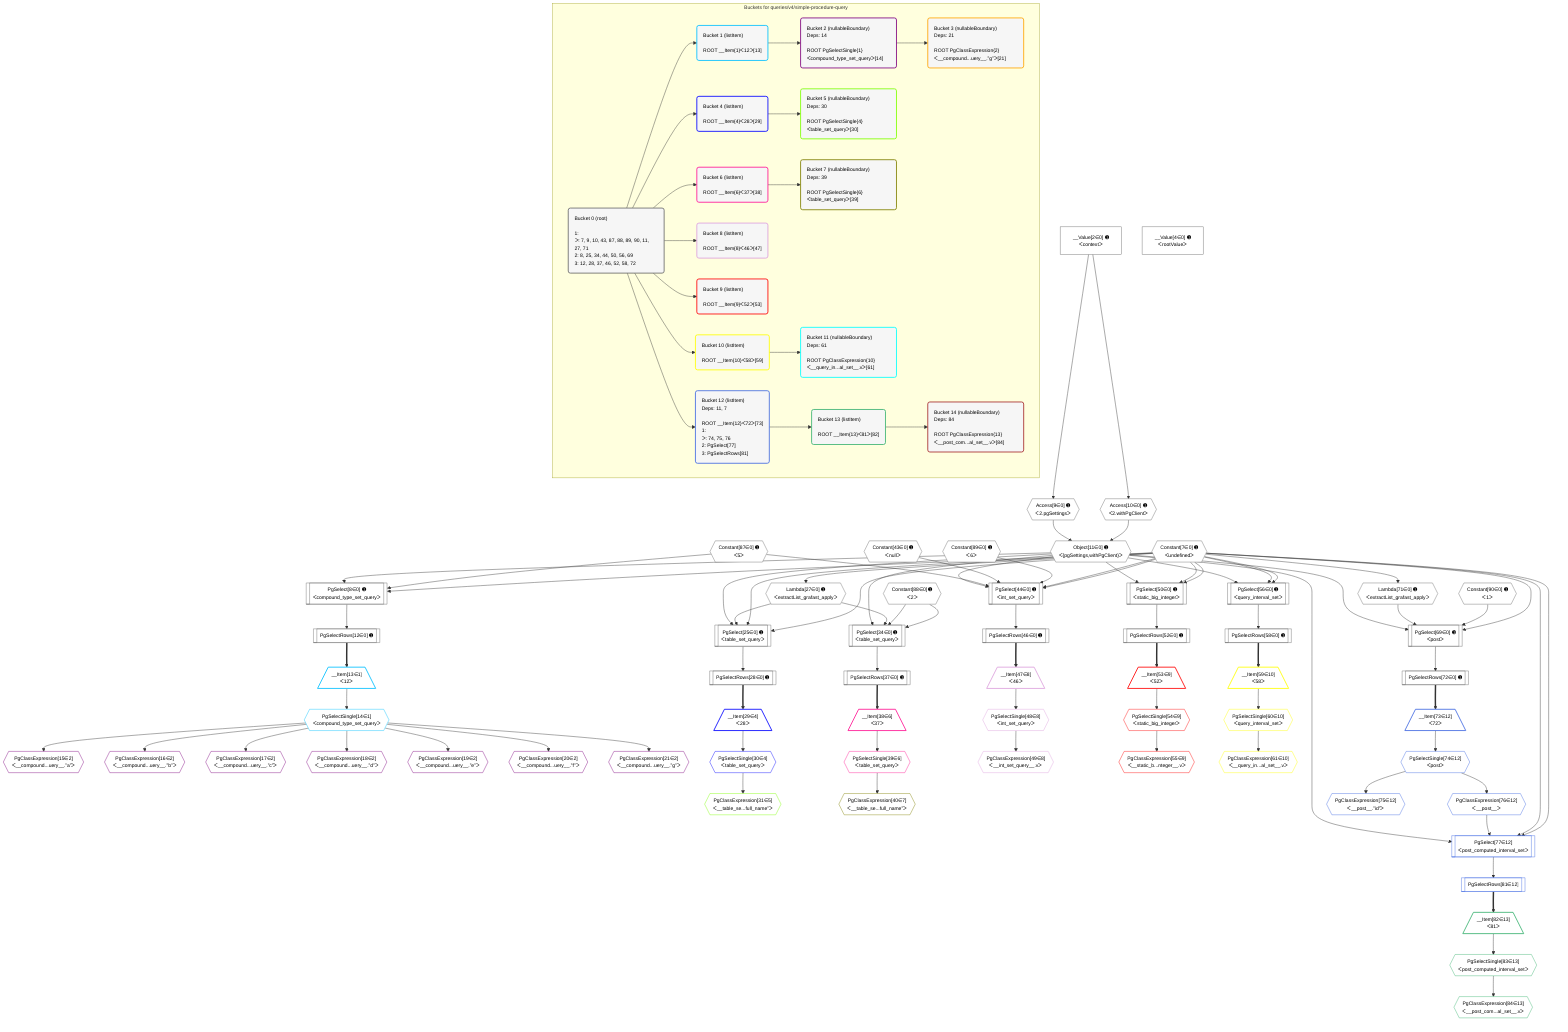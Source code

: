 %%{init: {'themeVariables': { 'fontSize': '12px'}}}%%
graph TD
    classDef path fill:#eee,stroke:#000,color:#000
    classDef plan fill:#fff,stroke-width:1px,color:#000
    classDef itemplan fill:#fff,stroke-width:2px,color:#000
    classDef unbatchedplan fill:#dff,stroke-width:1px,color:#000
    classDef sideeffectplan fill:#fcc,stroke-width:2px,color:#000
    classDef bucket fill:#f6f6f6,color:#000,stroke-width:2px,text-align:left


    %% plan dependencies
    PgSelect44[["PgSelect[44∈0] ➊<br />ᐸint_set_queryᐳ"]]:::plan
    Object11{{"Object[11∈0] ➊<br />ᐸ{pgSettings,withPgClient}ᐳ"}}:::plan
    Constant87{{"Constant[87∈0] ➊<br />ᐸ5ᐳ"}}:::plan
    Constant43{{"Constant[43∈0] ➊<br />ᐸnullᐳ"}}:::plan
    Constant89{{"Constant[89∈0] ➊<br />ᐸ6ᐳ"}}:::plan
    Constant7{{"Constant[7∈0] ➊<br />ᐸundefinedᐳ"}}:::plan
    Object11 & Constant87 & Constant43 & Constant89 & Constant7 & Constant7 --> PgSelect44
    PgSelect25[["PgSelect[25∈0] ➊<br />ᐸtable_set_queryᐳ"]]:::plan
    Lambda27{{"Lambda[27∈0] ➊<br />ᐸextractList_grafast_applyᐳ"}}:::plan
    Object11 & Lambda27 & Constant7 & Constant7 --> PgSelect25
    PgSelect34[["PgSelect[34∈0] ➊<br />ᐸtable_set_queryᐳ"]]:::plan
    Constant88{{"Constant[88∈0] ➊<br />ᐸ2ᐳ"}}:::plan
    Object11 & Lambda27 & Constant88 & Constant88 --> PgSelect34
    PgSelect69[["PgSelect[69∈0] ➊<br />ᐸpostᐳ"]]:::plan
    Lambda71{{"Lambda[71∈0] ➊<br />ᐸextractList_grafast_applyᐳ"}}:::plan
    Constant90{{"Constant[90∈0] ➊<br />ᐸ1ᐳ"}}:::plan
    Object11 & Lambda71 & Constant90 & Constant7 --> PgSelect69
    PgSelect8[["PgSelect[8∈0] ➊<br />ᐸcompound_type_set_queryᐳ"]]:::plan
    Object11 & Constant87 & Constant7 --> PgSelect8
    PgSelect50[["PgSelect[50∈0] ➊<br />ᐸstatic_big_integerᐳ"]]:::plan
    Object11 & Constant7 & Constant7 --> PgSelect50
    PgSelect56[["PgSelect[56∈0] ➊<br />ᐸquery_interval_setᐳ"]]:::plan
    Object11 & Constant7 & Constant7 --> PgSelect56
    Access9{{"Access[9∈0] ➊<br />ᐸ2.pgSettingsᐳ"}}:::plan
    Access10{{"Access[10∈0] ➊<br />ᐸ2.withPgClientᐳ"}}:::plan
    Access9 & Access10 --> Object11
    __Value2["__Value[2∈0] ➊<br />ᐸcontextᐳ"]:::plan
    __Value2 --> Access9
    __Value2 --> Access10
    PgSelectRows12[["PgSelectRows[12∈0] ➊"]]:::plan
    PgSelect8 --> PgSelectRows12
    Constant7 --> Lambda27
    PgSelectRows28[["PgSelectRows[28∈0] ➊"]]:::plan
    PgSelect25 --> PgSelectRows28
    PgSelectRows37[["PgSelectRows[37∈0] ➊"]]:::plan
    PgSelect34 --> PgSelectRows37
    PgSelectRows46[["PgSelectRows[46∈0] ➊"]]:::plan
    PgSelect44 --> PgSelectRows46
    PgSelectRows52[["PgSelectRows[52∈0] ➊"]]:::plan
    PgSelect50 --> PgSelectRows52
    PgSelectRows58[["PgSelectRows[58∈0] ➊"]]:::plan
    PgSelect56 --> PgSelectRows58
    Constant7 --> Lambda71
    PgSelectRows72[["PgSelectRows[72∈0] ➊"]]:::plan
    PgSelect69 --> PgSelectRows72
    __Value4["__Value[4∈0] ➊<br />ᐸrootValueᐳ"]:::plan
    __Item13[/"__Item[13∈1]<br />ᐸ12ᐳ"\]:::itemplan
    PgSelectRows12 ==> __Item13
    PgSelectSingle14{{"PgSelectSingle[14∈1]<br />ᐸcompound_type_set_queryᐳ"}}:::plan
    __Item13 --> PgSelectSingle14
    PgClassExpression15{{"PgClassExpression[15∈2]<br />ᐸ__compound...uery__.”a”ᐳ"}}:::plan
    PgSelectSingle14 --> PgClassExpression15
    PgClassExpression16{{"PgClassExpression[16∈2]<br />ᐸ__compound...uery__.”b”ᐳ"}}:::plan
    PgSelectSingle14 --> PgClassExpression16
    PgClassExpression17{{"PgClassExpression[17∈2]<br />ᐸ__compound...uery__.”c”ᐳ"}}:::plan
    PgSelectSingle14 --> PgClassExpression17
    PgClassExpression18{{"PgClassExpression[18∈2]<br />ᐸ__compound...uery__.”d”ᐳ"}}:::plan
    PgSelectSingle14 --> PgClassExpression18
    PgClassExpression19{{"PgClassExpression[19∈2]<br />ᐸ__compound...uery__.”e”ᐳ"}}:::plan
    PgSelectSingle14 --> PgClassExpression19
    PgClassExpression20{{"PgClassExpression[20∈2]<br />ᐸ__compound...uery__.”f”ᐳ"}}:::plan
    PgSelectSingle14 --> PgClassExpression20
    PgClassExpression21{{"PgClassExpression[21∈2]<br />ᐸ__compound...uery__.”g”ᐳ"}}:::plan
    PgSelectSingle14 --> PgClassExpression21
    __Item29[/"__Item[29∈4]<br />ᐸ28ᐳ"\]:::itemplan
    PgSelectRows28 ==> __Item29
    PgSelectSingle30{{"PgSelectSingle[30∈4]<br />ᐸtable_set_queryᐳ"}}:::plan
    __Item29 --> PgSelectSingle30
    PgClassExpression31{{"PgClassExpression[31∈5]<br />ᐸ__table_se...full_name”ᐳ"}}:::plan
    PgSelectSingle30 --> PgClassExpression31
    __Item38[/"__Item[38∈6]<br />ᐸ37ᐳ"\]:::itemplan
    PgSelectRows37 ==> __Item38
    PgSelectSingle39{{"PgSelectSingle[39∈6]<br />ᐸtable_set_queryᐳ"}}:::plan
    __Item38 --> PgSelectSingle39
    PgClassExpression40{{"PgClassExpression[40∈7]<br />ᐸ__table_se...full_name”ᐳ"}}:::plan
    PgSelectSingle39 --> PgClassExpression40
    __Item47[/"__Item[47∈8]<br />ᐸ46ᐳ"\]:::itemplan
    PgSelectRows46 ==> __Item47
    PgSelectSingle48{{"PgSelectSingle[48∈8]<br />ᐸint_set_queryᐳ"}}:::plan
    __Item47 --> PgSelectSingle48
    PgClassExpression49{{"PgClassExpression[49∈8]<br />ᐸ__int_set_query__.vᐳ"}}:::plan
    PgSelectSingle48 --> PgClassExpression49
    __Item53[/"__Item[53∈9]<br />ᐸ52ᐳ"\]:::itemplan
    PgSelectRows52 ==> __Item53
    PgSelectSingle54{{"PgSelectSingle[54∈9]<br />ᐸstatic_big_integerᐳ"}}:::plan
    __Item53 --> PgSelectSingle54
    PgClassExpression55{{"PgClassExpression[55∈9]<br />ᐸ__static_b...nteger__.vᐳ"}}:::plan
    PgSelectSingle54 --> PgClassExpression55
    __Item59[/"__Item[59∈10]<br />ᐸ58ᐳ"\]:::itemplan
    PgSelectRows58 ==> __Item59
    PgSelectSingle60{{"PgSelectSingle[60∈10]<br />ᐸquery_interval_setᐳ"}}:::plan
    __Item59 --> PgSelectSingle60
    PgClassExpression61{{"PgClassExpression[61∈10]<br />ᐸ__query_in...al_set__.vᐳ"}}:::plan
    PgSelectSingle60 --> PgClassExpression61
    PgSelect77[["PgSelect[77∈12]<br />ᐸpost_computed_interval_setᐳ"]]:::plan
    PgClassExpression76{{"PgClassExpression[76∈12]<br />ᐸ__post__ᐳ"}}:::plan
    Object11 & PgClassExpression76 & Constant7 & Constant7 --> PgSelect77
    __Item73[/"__Item[73∈12]<br />ᐸ72ᐳ"\]:::itemplan
    PgSelectRows72 ==> __Item73
    PgSelectSingle74{{"PgSelectSingle[74∈12]<br />ᐸpostᐳ"}}:::plan
    __Item73 --> PgSelectSingle74
    PgClassExpression75{{"PgClassExpression[75∈12]<br />ᐸ__post__.”id”ᐳ"}}:::plan
    PgSelectSingle74 --> PgClassExpression75
    PgSelectSingle74 --> PgClassExpression76
    PgSelectRows81[["PgSelectRows[81∈12]"]]:::plan
    PgSelect77 --> PgSelectRows81
    __Item82[/"__Item[82∈13]<br />ᐸ81ᐳ"\]:::itemplan
    PgSelectRows81 ==> __Item82
    PgSelectSingle83{{"PgSelectSingle[83∈13]<br />ᐸpost_computed_interval_setᐳ"}}:::plan
    __Item82 --> PgSelectSingle83
    PgClassExpression84{{"PgClassExpression[84∈13]<br />ᐸ__post_com...al_set__.vᐳ"}}:::plan
    PgSelectSingle83 --> PgClassExpression84

    %% define steps

    subgraph "Buckets for queries/v4/simple-procedure-query"
    Bucket0("Bucket 0 (root)<br /><br />1: <br />ᐳ: 7, 9, 10, 43, 87, 88, 89, 90, 11, 27, 71<br />2: 8, 25, 34, 44, 50, 56, 69<br />3: 12, 28, 37, 46, 52, 58, 72"):::bucket
    classDef bucket0 stroke:#696969
    class Bucket0,__Value2,__Value4,Constant7,PgSelect8,Access9,Access10,Object11,PgSelectRows12,PgSelect25,Lambda27,PgSelectRows28,PgSelect34,PgSelectRows37,Constant43,PgSelect44,PgSelectRows46,PgSelect50,PgSelectRows52,PgSelect56,PgSelectRows58,PgSelect69,Lambda71,PgSelectRows72,Constant87,Constant88,Constant89,Constant90 bucket0
    Bucket1("Bucket 1 (listItem)<br /><br />ROOT __Item{1}ᐸ12ᐳ[13]"):::bucket
    classDef bucket1 stroke:#00bfff
    class Bucket1,__Item13,PgSelectSingle14 bucket1
    Bucket2("Bucket 2 (nullableBoundary)<br />Deps: 14<br /><br />ROOT PgSelectSingle{1}ᐸcompound_type_set_queryᐳ[14]"):::bucket
    classDef bucket2 stroke:#7f007f
    class Bucket2,PgClassExpression15,PgClassExpression16,PgClassExpression17,PgClassExpression18,PgClassExpression19,PgClassExpression20,PgClassExpression21 bucket2
    Bucket3("Bucket 3 (nullableBoundary)<br />Deps: 21<br /><br />ROOT PgClassExpression{2}ᐸ__compound...uery__.”g”ᐳ[21]"):::bucket
    classDef bucket3 stroke:#ffa500
    class Bucket3 bucket3
    Bucket4("Bucket 4 (listItem)<br /><br />ROOT __Item{4}ᐸ28ᐳ[29]"):::bucket
    classDef bucket4 stroke:#0000ff
    class Bucket4,__Item29,PgSelectSingle30 bucket4
    Bucket5("Bucket 5 (nullableBoundary)<br />Deps: 30<br /><br />ROOT PgSelectSingle{4}ᐸtable_set_queryᐳ[30]"):::bucket
    classDef bucket5 stroke:#7fff00
    class Bucket5,PgClassExpression31 bucket5
    Bucket6("Bucket 6 (listItem)<br /><br />ROOT __Item{6}ᐸ37ᐳ[38]"):::bucket
    classDef bucket6 stroke:#ff1493
    class Bucket6,__Item38,PgSelectSingle39 bucket6
    Bucket7("Bucket 7 (nullableBoundary)<br />Deps: 39<br /><br />ROOT PgSelectSingle{6}ᐸtable_set_queryᐳ[39]"):::bucket
    classDef bucket7 stroke:#808000
    class Bucket7,PgClassExpression40 bucket7
    Bucket8("Bucket 8 (listItem)<br /><br />ROOT __Item{8}ᐸ46ᐳ[47]"):::bucket
    classDef bucket8 stroke:#dda0dd
    class Bucket8,__Item47,PgSelectSingle48,PgClassExpression49 bucket8
    Bucket9("Bucket 9 (listItem)<br /><br />ROOT __Item{9}ᐸ52ᐳ[53]"):::bucket
    classDef bucket9 stroke:#ff0000
    class Bucket9,__Item53,PgSelectSingle54,PgClassExpression55 bucket9
    Bucket10("Bucket 10 (listItem)<br /><br />ROOT __Item{10}ᐸ58ᐳ[59]"):::bucket
    classDef bucket10 stroke:#ffff00
    class Bucket10,__Item59,PgSelectSingle60,PgClassExpression61 bucket10
    Bucket11("Bucket 11 (nullableBoundary)<br />Deps: 61<br /><br />ROOT PgClassExpression{10}ᐸ__query_in...al_set__.vᐳ[61]"):::bucket
    classDef bucket11 stroke:#00ffff
    class Bucket11 bucket11
    Bucket12("Bucket 12 (listItem)<br />Deps: 11, 7<br /><br />ROOT __Item{12}ᐸ72ᐳ[73]<br />1: <br />ᐳ: 74, 75, 76<br />2: PgSelect[77]<br />3: PgSelectRows[81]"):::bucket
    classDef bucket12 stroke:#4169e1
    class Bucket12,__Item73,PgSelectSingle74,PgClassExpression75,PgClassExpression76,PgSelect77,PgSelectRows81 bucket12
    Bucket13("Bucket 13 (listItem)<br /><br />ROOT __Item{13}ᐸ81ᐳ[82]"):::bucket
    classDef bucket13 stroke:#3cb371
    class Bucket13,__Item82,PgSelectSingle83,PgClassExpression84 bucket13
    Bucket14("Bucket 14 (nullableBoundary)<br />Deps: 84<br /><br />ROOT PgClassExpression{13}ᐸ__post_com...al_set__.vᐳ[84]"):::bucket
    classDef bucket14 stroke:#a52a2a
    class Bucket14 bucket14
    Bucket0 --> Bucket1 & Bucket4 & Bucket6 & Bucket8 & Bucket9 & Bucket10 & Bucket12
    Bucket1 --> Bucket2
    Bucket2 --> Bucket3
    Bucket4 --> Bucket5
    Bucket6 --> Bucket7
    Bucket10 --> Bucket11
    Bucket12 --> Bucket13
    Bucket13 --> Bucket14
    end
